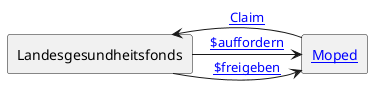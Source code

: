@startuml LGF
rectangle "[[index.html Moped]]" as Moped
rectangle "Landesgesundheitsfonds" as LGF

Moped -l--> LGF : "[[StructureDefinition-MOPEDClaim.html Claim]]"
LGF -r--> Moped : "[[OperationDefinition-MOPED.ClaimResponse.Freigeben.html $freigeben]]"
LGF -r--> Moped : "[[OperationDefinition-MOPED.ClaimResponse.Auffordern.html $auffordern]]"

@enduml